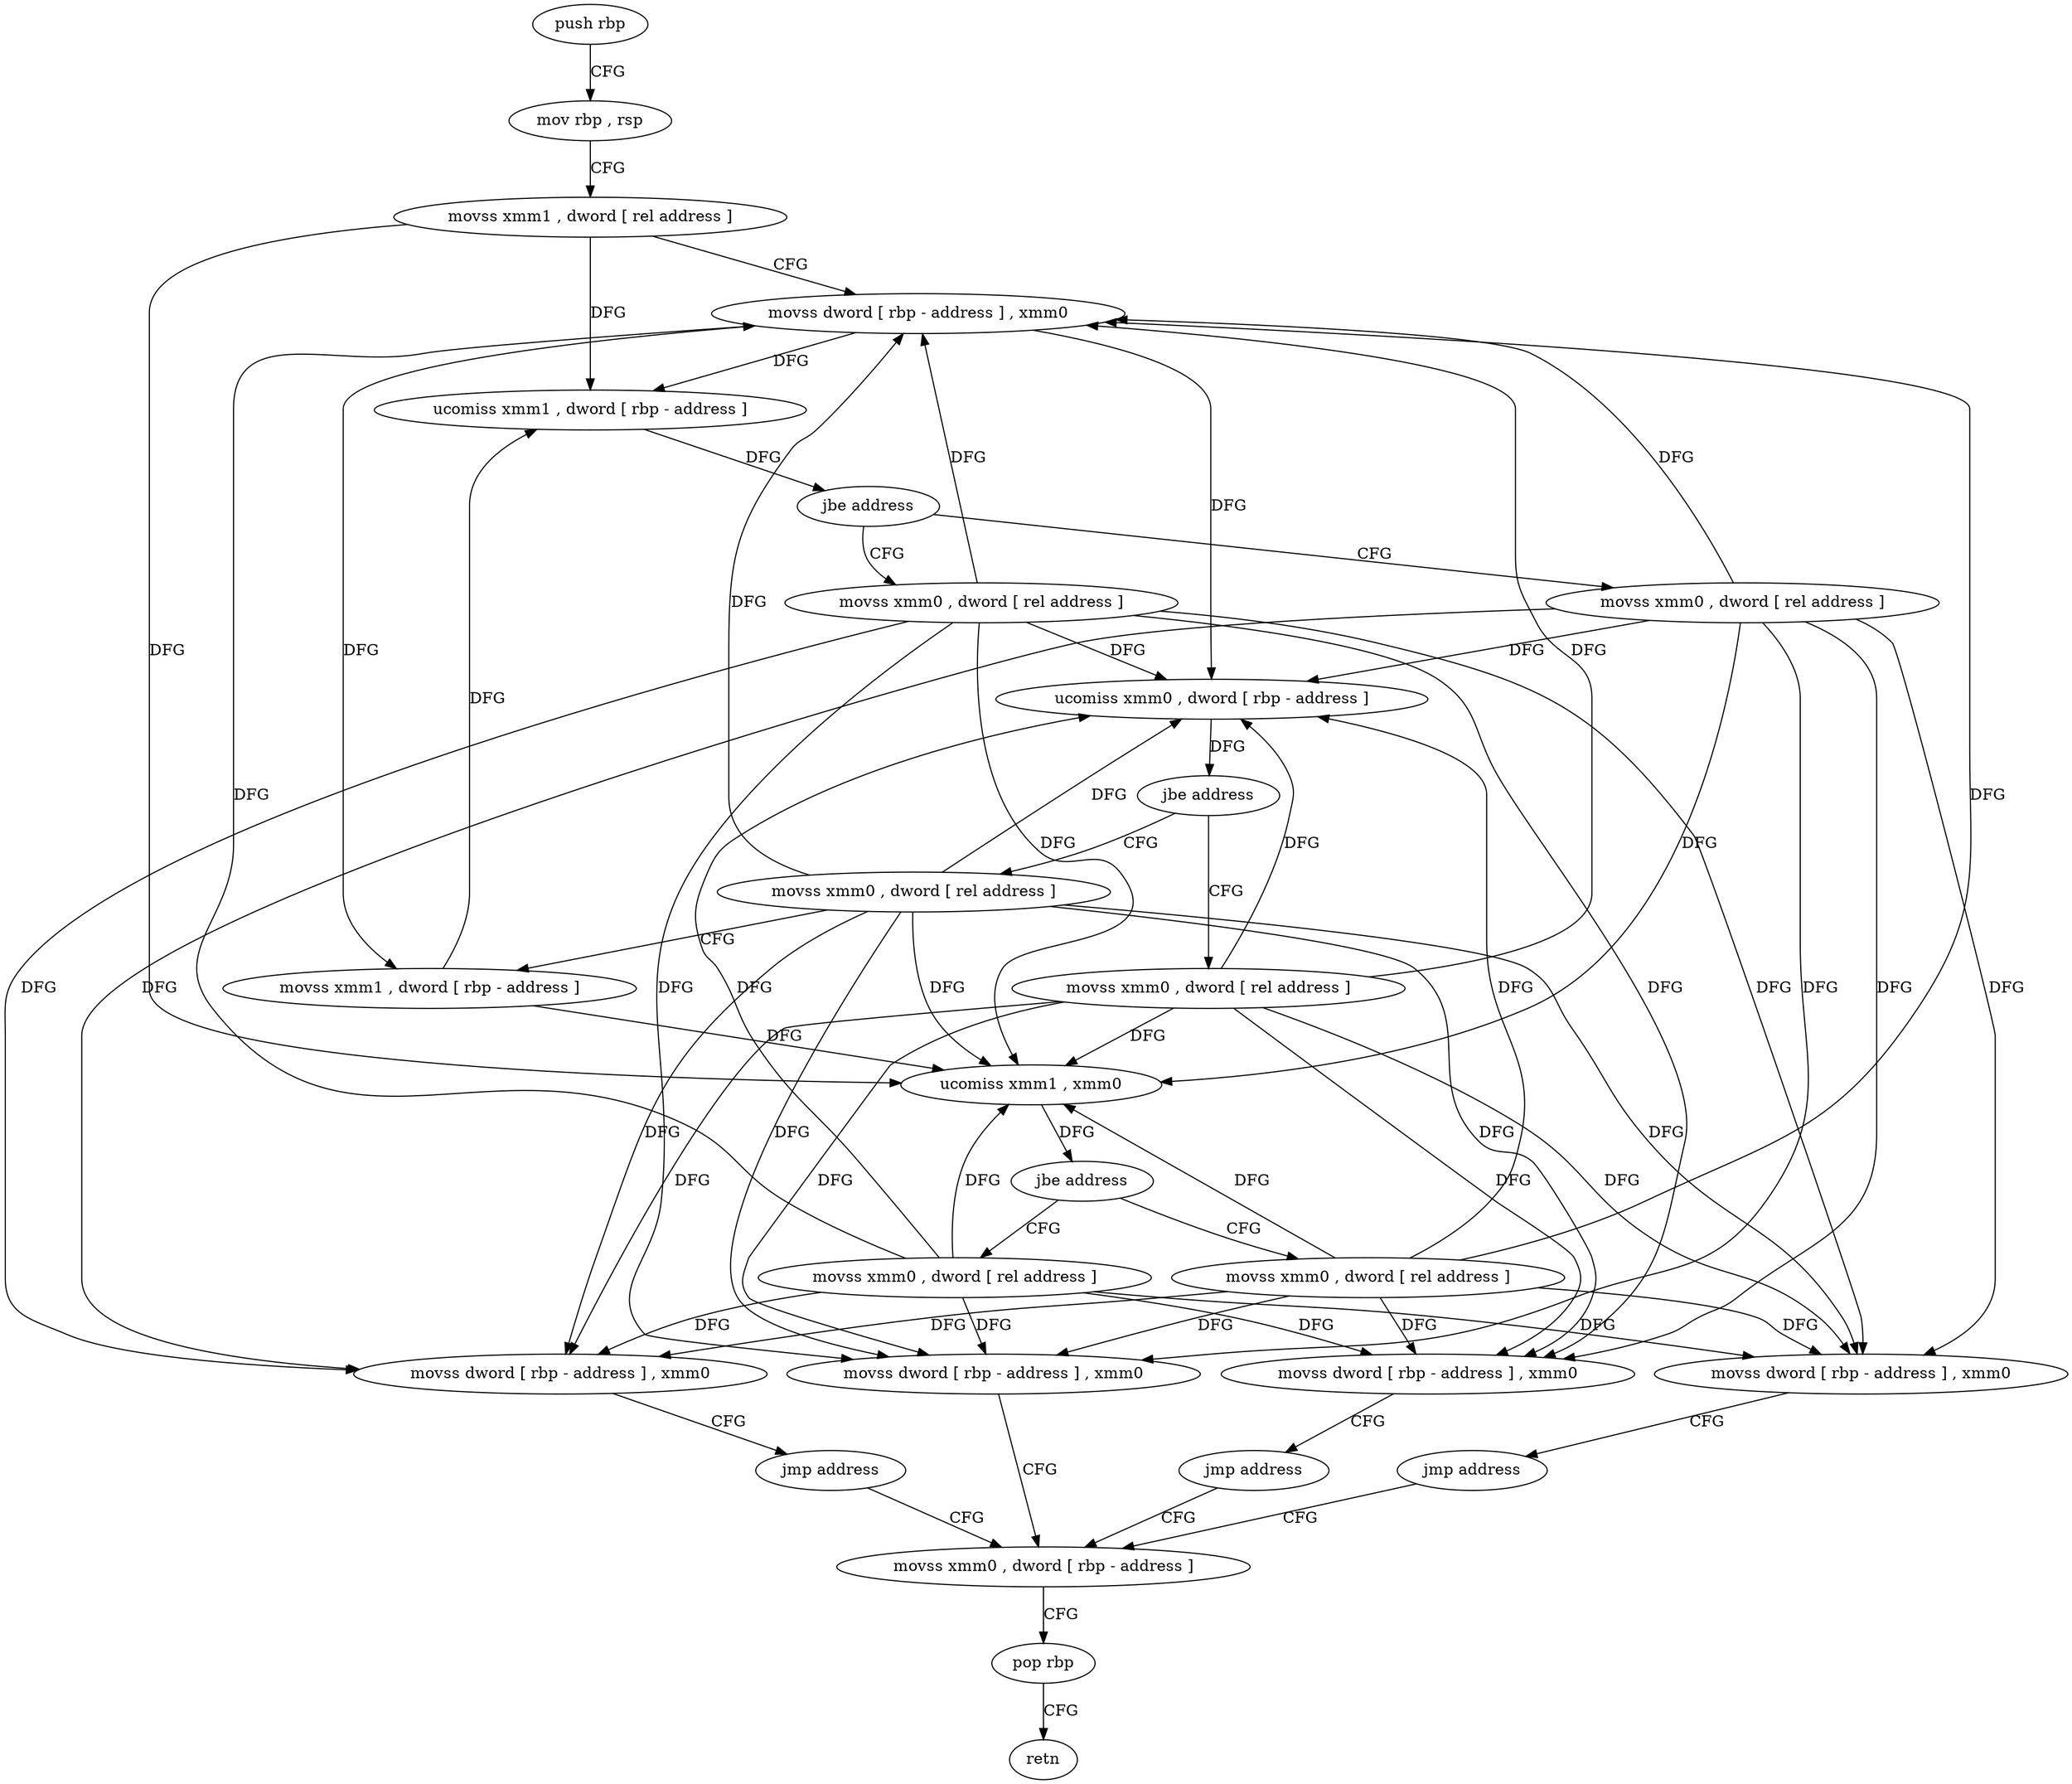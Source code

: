 digraph "func" {
"4268176" [label = "push rbp" ]
"4268177" [label = "mov rbp , rsp" ]
"4268180" [label = "movss xmm1 , dword [ rel address ]" ]
"4268188" [label = "movss dword [ rbp - address ] , xmm0" ]
"4268193" [label = "ucomiss xmm1 , dword [ rbp - address ]" ]
"4268197" [label = "jbe address" ]
"4268221" [label = "movss xmm0 , dword [ rel address ]" ]
"4268203" [label = "movss xmm0 , dword [ rel address ]" ]
"4268229" [label = "ucomiss xmm0 , dword [ rbp - address ]" ]
"4268233" [label = "jbe address" ]
"4268257" [label = "movss xmm0 , dword [ rel address ]" ]
"4268239" [label = "movss xmm0 , dword [ rel address ]" ]
"4268211" [label = "movss dword [ rbp - address ] , xmm0" ]
"4268216" [label = "jmp address" ]
"4268310" [label = "movss xmm0 , dword [ rbp - address ]" ]
"4268265" [label = "movss xmm1 , dword [ rbp - address ]" ]
"4268270" [label = "ucomiss xmm1 , xmm0" ]
"4268273" [label = "jbe address" ]
"4268297" [label = "movss xmm0 , dword [ rel address ]" ]
"4268279" [label = "movss xmm0 , dword [ rel address ]" ]
"4268247" [label = "movss dword [ rbp - address ] , xmm0" ]
"4268252" [label = "jmp address" ]
"4268315" [label = "pop rbp" ]
"4268316" [label = "retn" ]
"4268305" [label = "movss dword [ rbp - address ] , xmm0" ]
"4268287" [label = "movss dword [ rbp - address ] , xmm0" ]
"4268292" [label = "jmp address" ]
"4268176" -> "4268177" [ label = "CFG" ]
"4268177" -> "4268180" [ label = "CFG" ]
"4268180" -> "4268188" [ label = "CFG" ]
"4268180" -> "4268193" [ label = "DFG" ]
"4268180" -> "4268270" [ label = "DFG" ]
"4268188" -> "4268193" [ label = "DFG" ]
"4268188" -> "4268229" [ label = "DFG" ]
"4268188" -> "4268265" [ label = "DFG" ]
"4268193" -> "4268197" [ label = "DFG" ]
"4268197" -> "4268221" [ label = "CFG" ]
"4268197" -> "4268203" [ label = "CFG" ]
"4268221" -> "4268229" [ label = "DFG" ]
"4268221" -> "4268188" [ label = "DFG" ]
"4268221" -> "4268211" [ label = "DFG" ]
"4268221" -> "4268270" [ label = "DFG" ]
"4268221" -> "4268247" [ label = "DFG" ]
"4268221" -> "4268305" [ label = "DFG" ]
"4268221" -> "4268287" [ label = "DFG" ]
"4268203" -> "4268211" [ label = "DFG" ]
"4268203" -> "4268188" [ label = "DFG" ]
"4268203" -> "4268229" [ label = "DFG" ]
"4268203" -> "4268270" [ label = "DFG" ]
"4268203" -> "4268247" [ label = "DFG" ]
"4268203" -> "4268305" [ label = "DFG" ]
"4268203" -> "4268287" [ label = "DFG" ]
"4268229" -> "4268233" [ label = "DFG" ]
"4268233" -> "4268257" [ label = "CFG" ]
"4268233" -> "4268239" [ label = "CFG" ]
"4268257" -> "4268265" [ label = "CFG" ]
"4268257" -> "4268188" [ label = "DFG" ]
"4268257" -> "4268211" [ label = "DFG" ]
"4268257" -> "4268229" [ label = "DFG" ]
"4268257" -> "4268270" [ label = "DFG" ]
"4268257" -> "4268247" [ label = "DFG" ]
"4268257" -> "4268305" [ label = "DFG" ]
"4268257" -> "4268287" [ label = "DFG" ]
"4268239" -> "4268247" [ label = "DFG" ]
"4268239" -> "4268188" [ label = "DFG" ]
"4268239" -> "4268211" [ label = "DFG" ]
"4268239" -> "4268270" [ label = "DFG" ]
"4268239" -> "4268229" [ label = "DFG" ]
"4268239" -> "4268305" [ label = "DFG" ]
"4268239" -> "4268287" [ label = "DFG" ]
"4268211" -> "4268216" [ label = "CFG" ]
"4268216" -> "4268310" [ label = "CFG" ]
"4268310" -> "4268315" [ label = "CFG" ]
"4268265" -> "4268270" [ label = "DFG" ]
"4268265" -> "4268193" [ label = "DFG" ]
"4268270" -> "4268273" [ label = "DFG" ]
"4268273" -> "4268297" [ label = "CFG" ]
"4268273" -> "4268279" [ label = "CFG" ]
"4268297" -> "4268305" [ label = "DFG" ]
"4268297" -> "4268188" [ label = "DFG" ]
"4268297" -> "4268211" [ label = "DFG" ]
"4268297" -> "4268270" [ label = "DFG" ]
"4268297" -> "4268247" [ label = "DFG" ]
"4268297" -> "4268229" [ label = "DFG" ]
"4268297" -> "4268287" [ label = "DFG" ]
"4268279" -> "4268287" [ label = "DFG" ]
"4268279" -> "4268188" [ label = "DFG" ]
"4268279" -> "4268211" [ label = "DFG" ]
"4268279" -> "4268270" [ label = "DFG" ]
"4268279" -> "4268247" [ label = "DFG" ]
"4268279" -> "4268305" [ label = "DFG" ]
"4268279" -> "4268229" [ label = "DFG" ]
"4268247" -> "4268252" [ label = "CFG" ]
"4268252" -> "4268310" [ label = "CFG" ]
"4268315" -> "4268316" [ label = "CFG" ]
"4268305" -> "4268310" [ label = "CFG" ]
"4268287" -> "4268292" [ label = "CFG" ]
"4268292" -> "4268310" [ label = "CFG" ]
}
